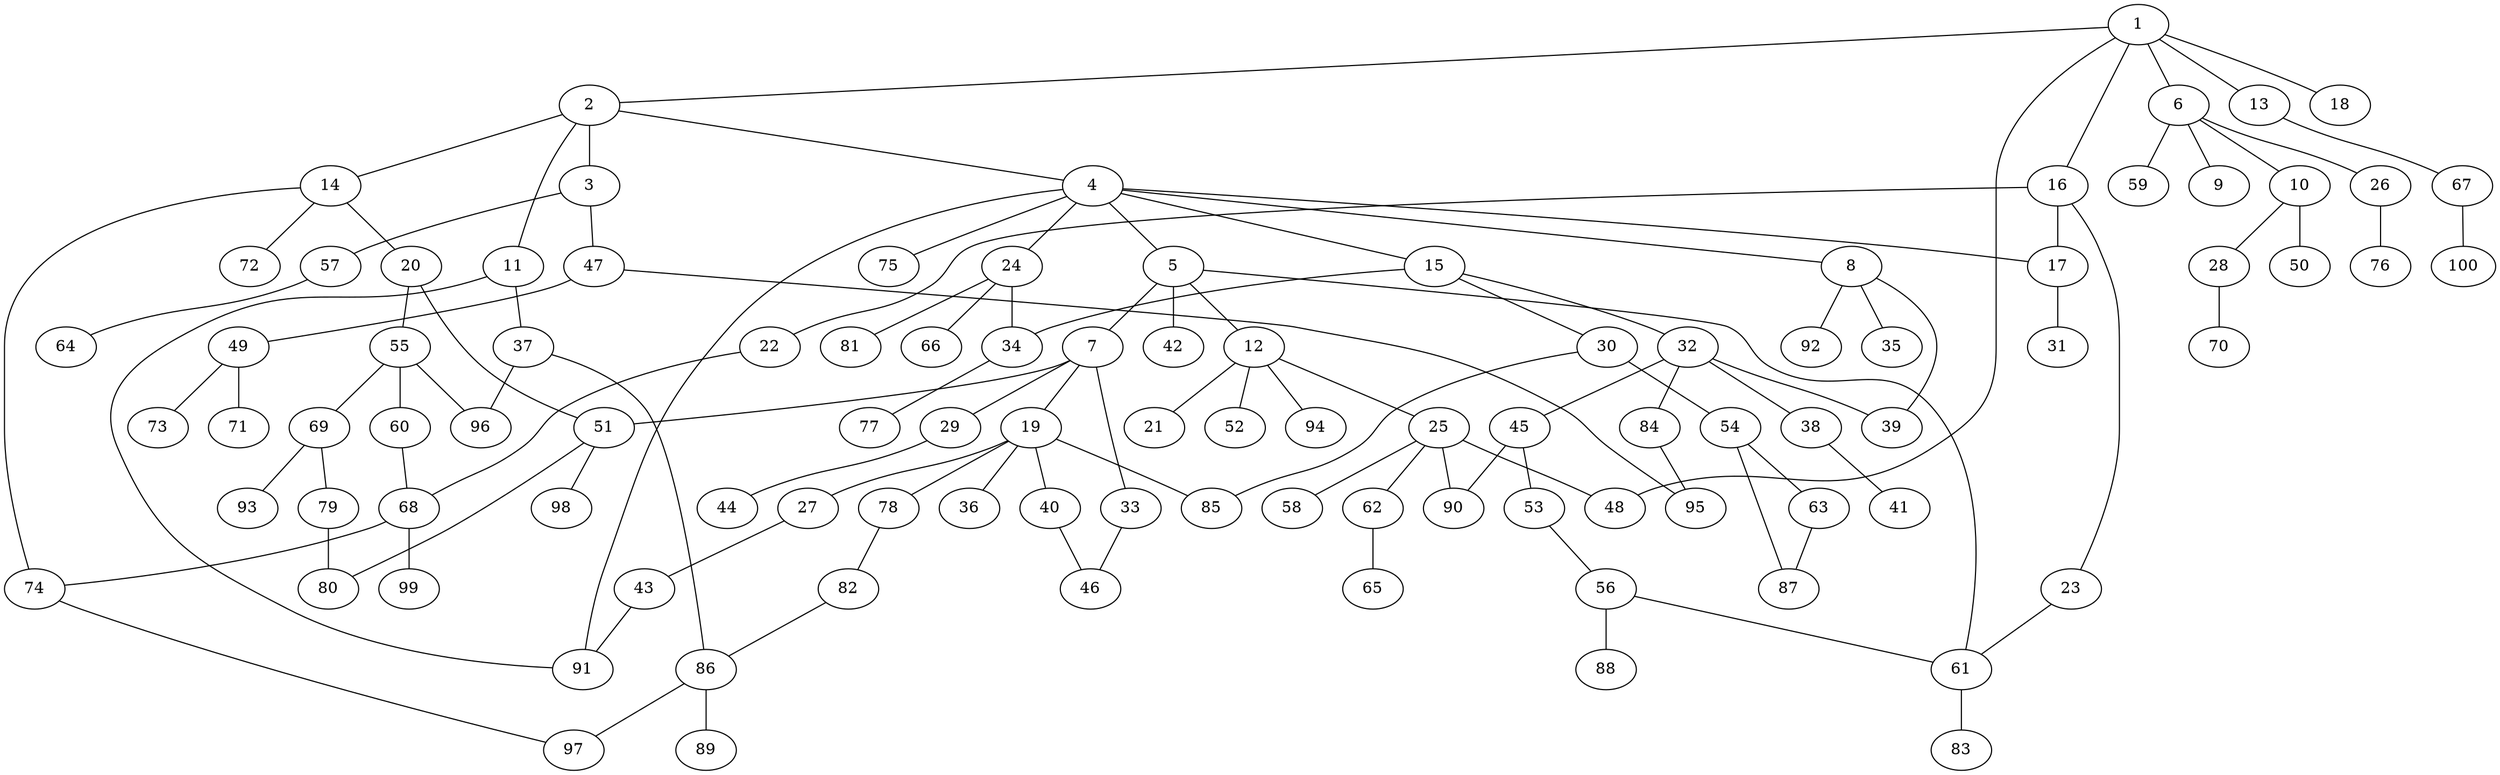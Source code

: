 graph graphname {1--2
1--6
1--13
1--16
1--18
1--48
2--3
2--4
2--11
2--14
3--47
3--57
4--5
4--8
4--15
4--17
4--24
4--75
4--91
5--7
5--12
5--42
5--61
6--9
6--10
6--26
6--59
7--19
7--29
7--33
7--51
8--35
8--39
8--92
10--28
10--50
11--37
11--91
12--21
12--25
12--52
12--94
13--67
14--20
14--72
14--74
15--30
15--32
15--34
16--17
16--22
16--23
17--31
19--27
19--36
19--40
19--78
19--85
20--51
20--55
22--68
23--61
24--34
24--66
24--81
25--48
25--58
25--62
25--90
26--76
27--43
28--70
29--44
30--54
30--85
32--38
32--39
32--45
32--84
33--46
34--77
37--86
37--96
38--41
40--46
43--91
45--53
45--90
47--49
47--95
49--71
49--73
51--80
51--98
53--56
54--63
54--87
55--60
55--69
55--96
56--61
56--88
57--64
60--68
61--83
62--65
63--87
67--100
68--74
68--99
69--79
69--93
74--97
78--82
79--80
82--86
84--95
86--89
86--97
}